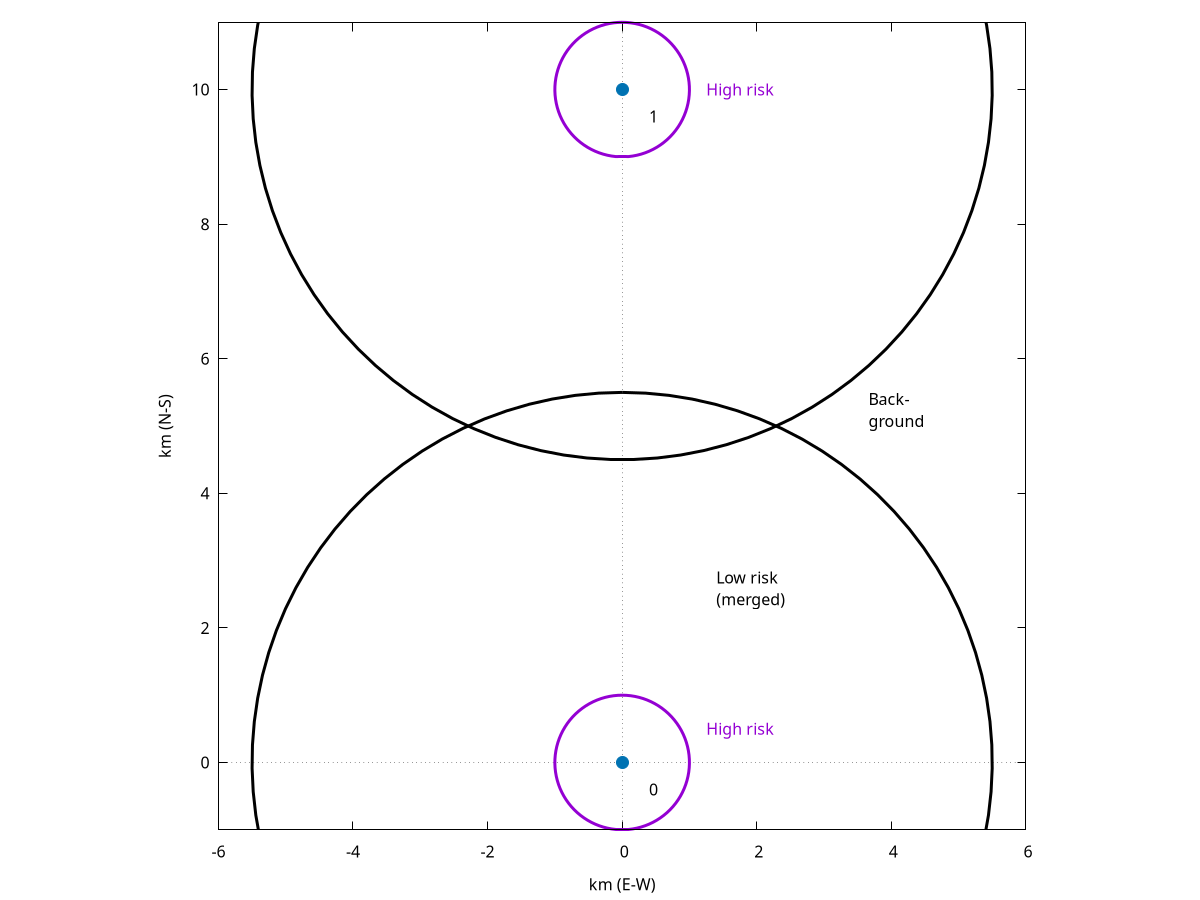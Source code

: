 set xrange [-6:6]
set yrange [-1:11]
set size square
set xlabel "km (E-W)"
set ylabel "km (N-S)"
set arrow from -6,0 to 6,0 nohead lt 0
set arrow from 0,-1 to 0,11 nohead lt 0
set label "0" at 0.4,-0.4 left
set label "1" at 0.4,9.6 left
set label "High risk" at 1.25,10 left tc lt 1
set label "High risk" at 1.25,0.5 left tc lt 1
set label "Low risk\n(merged)" at 1.4,2.75 left tc lt 8
set label "Back-\nground" at 3.66,5.4 left
set parametric
plot [0:2*pi] 1*sin(t),1*cos(t) notitle w l lt 1 lw 3,\
 1*sin(t),1*cos(t)+10 notitle w l lt 1 lw 3,\
 5.5*sin(t),5.5*cos(t) notitle w l lt 8 lw 3,\
 5.5*sin(t),5.5*cos(t)+10 notitle w l lt 8 lw 3,\
 '-' notitle w p lt 6 pt 7 ps 2, \
 '-' notitle w p lt 6 pt 7 ps 2
0 0
e
0 10
e
